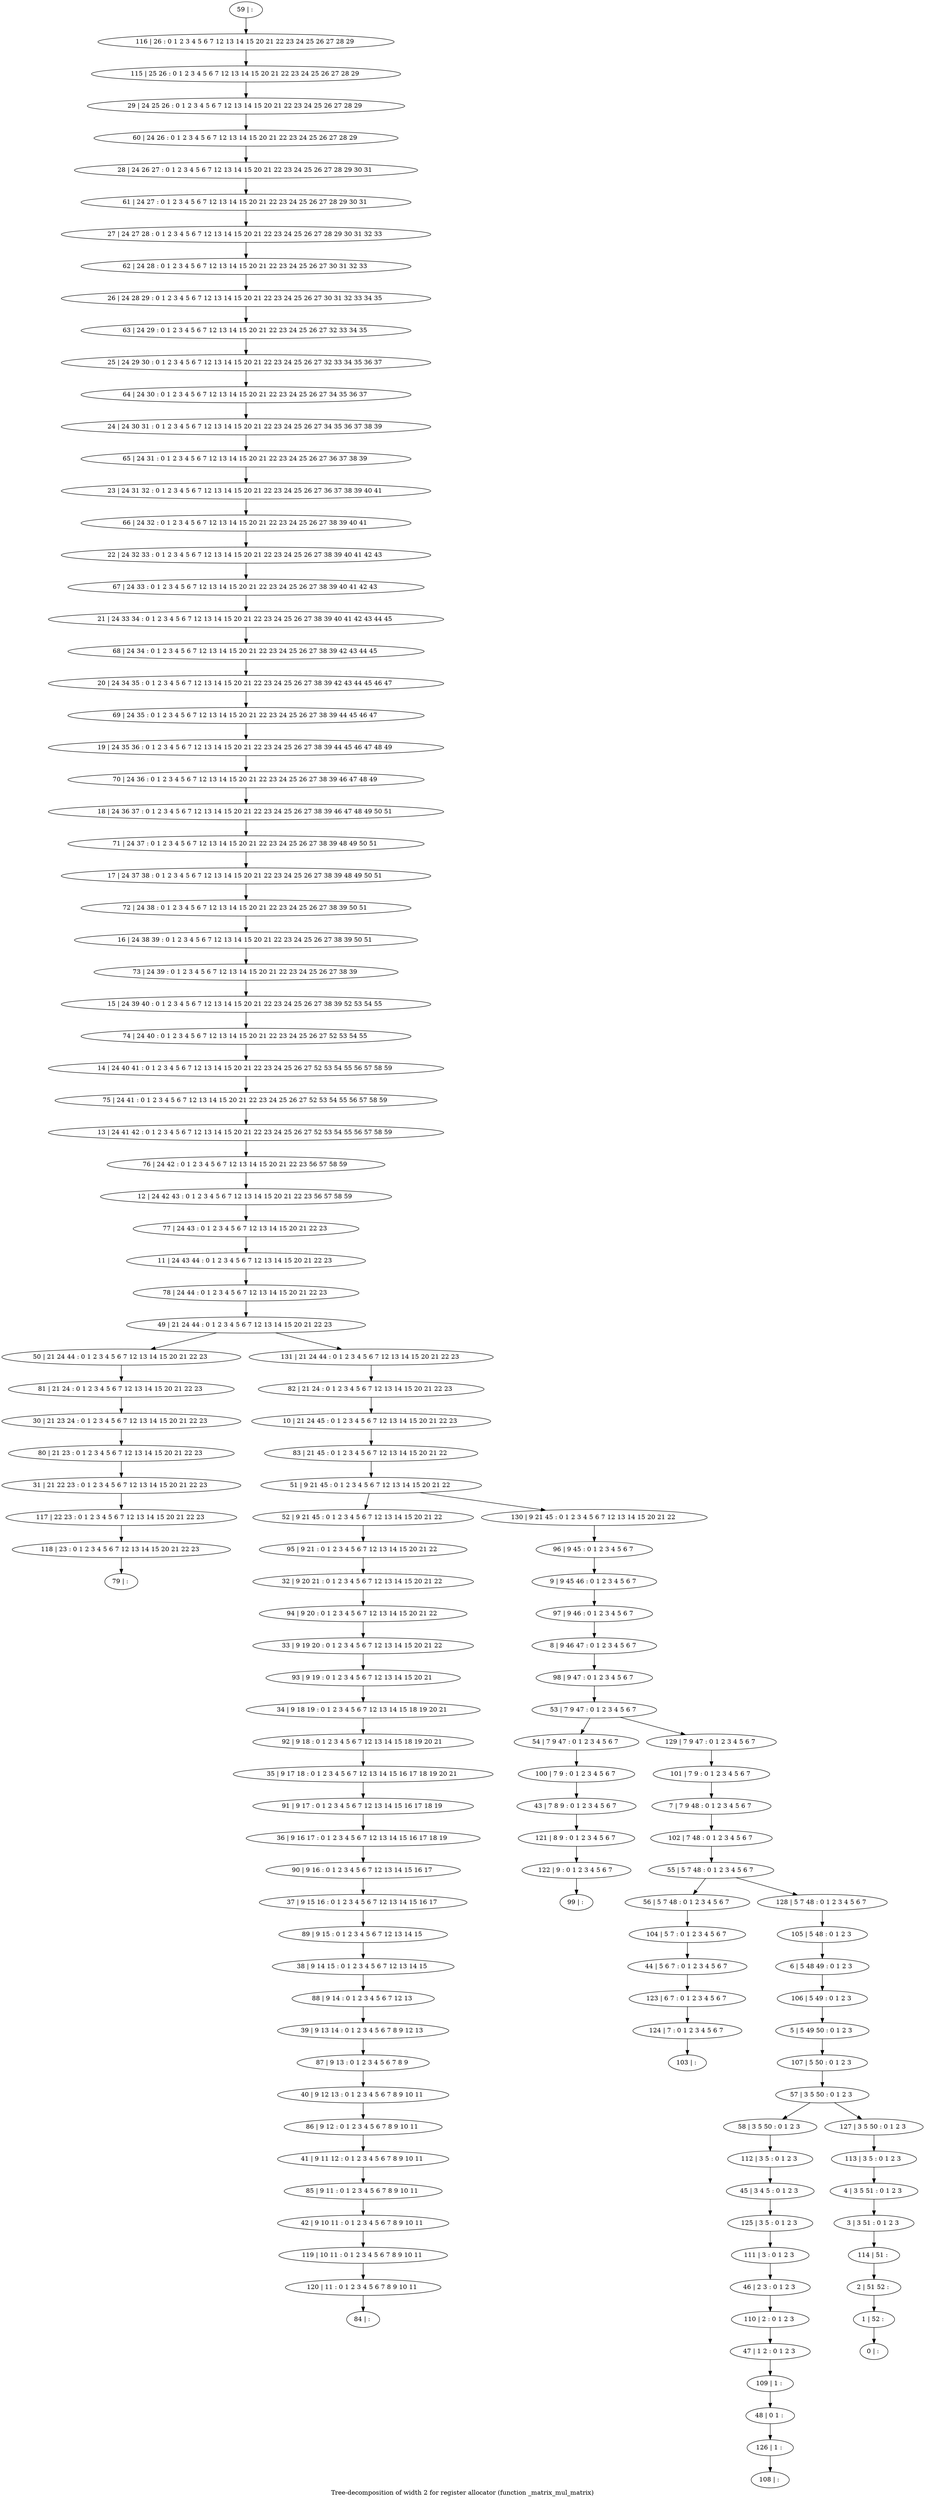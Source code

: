 digraph G {
graph [label="Tree-decomposition of width 2 for register allocator (function _matrix_mul_matrix)"]
0[label="0 | : "];
1[label="1 | 52 : "];
2[label="2 | 51 52 : "];
3[label="3 | 3 51 : 0 1 2 3 "];
4[label="4 | 3 5 51 : 0 1 2 3 "];
5[label="5 | 5 49 50 : 0 1 2 3 "];
6[label="6 | 5 48 49 : 0 1 2 3 "];
7[label="7 | 7 9 48 : 0 1 2 3 4 5 6 7 "];
8[label="8 | 9 46 47 : 0 1 2 3 4 5 6 7 "];
9[label="9 | 9 45 46 : 0 1 2 3 4 5 6 7 "];
10[label="10 | 21 24 45 : 0 1 2 3 4 5 6 7 12 13 14 15 20 21 22 23 "];
11[label="11 | 24 43 44 : 0 1 2 3 4 5 6 7 12 13 14 15 20 21 22 23 "];
12[label="12 | 24 42 43 : 0 1 2 3 4 5 6 7 12 13 14 15 20 21 22 23 56 57 58 59 "];
13[label="13 | 24 41 42 : 0 1 2 3 4 5 6 7 12 13 14 15 20 21 22 23 24 25 26 27 52 53 54 55 56 57 58 59 "];
14[label="14 | 24 40 41 : 0 1 2 3 4 5 6 7 12 13 14 15 20 21 22 23 24 25 26 27 52 53 54 55 56 57 58 59 "];
15[label="15 | 24 39 40 : 0 1 2 3 4 5 6 7 12 13 14 15 20 21 22 23 24 25 26 27 38 39 52 53 54 55 "];
16[label="16 | 24 38 39 : 0 1 2 3 4 5 6 7 12 13 14 15 20 21 22 23 24 25 26 27 38 39 50 51 "];
17[label="17 | 24 37 38 : 0 1 2 3 4 5 6 7 12 13 14 15 20 21 22 23 24 25 26 27 38 39 48 49 50 51 "];
18[label="18 | 24 36 37 : 0 1 2 3 4 5 6 7 12 13 14 15 20 21 22 23 24 25 26 27 38 39 46 47 48 49 50 51 "];
19[label="19 | 24 35 36 : 0 1 2 3 4 5 6 7 12 13 14 15 20 21 22 23 24 25 26 27 38 39 44 45 46 47 48 49 "];
20[label="20 | 24 34 35 : 0 1 2 3 4 5 6 7 12 13 14 15 20 21 22 23 24 25 26 27 38 39 42 43 44 45 46 47 "];
21[label="21 | 24 33 34 : 0 1 2 3 4 5 6 7 12 13 14 15 20 21 22 23 24 25 26 27 38 39 40 41 42 43 44 45 "];
22[label="22 | 24 32 33 : 0 1 2 3 4 5 6 7 12 13 14 15 20 21 22 23 24 25 26 27 38 39 40 41 42 43 "];
23[label="23 | 24 31 32 : 0 1 2 3 4 5 6 7 12 13 14 15 20 21 22 23 24 25 26 27 36 37 38 39 40 41 "];
24[label="24 | 24 30 31 : 0 1 2 3 4 5 6 7 12 13 14 15 20 21 22 23 24 25 26 27 34 35 36 37 38 39 "];
25[label="25 | 24 29 30 : 0 1 2 3 4 5 6 7 12 13 14 15 20 21 22 23 24 25 26 27 32 33 34 35 36 37 "];
26[label="26 | 24 28 29 : 0 1 2 3 4 5 6 7 12 13 14 15 20 21 22 23 24 25 26 27 30 31 32 33 34 35 "];
27[label="27 | 24 27 28 : 0 1 2 3 4 5 6 7 12 13 14 15 20 21 22 23 24 25 26 27 28 29 30 31 32 33 "];
28[label="28 | 24 26 27 : 0 1 2 3 4 5 6 7 12 13 14 15 20 21 22 23 24 25 26 27 28 29 30 31 "];
29[label="29 | 24 25 26 : 0 1 2 3 4 5 6 7 12 13 14 15 20 21 22 23 24 25 26 27 28 29 "];
30[label="30 | 21 23 24 : 0 1 2 3 4 5 6 7 12 13 14 15 20 21 22 23 "];
31[label="31 | 21 22 23 : 0 1 2 3 4 5 6 7 12 13 14 15 20 21 22 23 "];
32[label="32 | 9 20 21 : 0 1 2 3 4 5 6 7 12 13 14 15 20 21 22 "];
33[label="33 | 9 19 20 : 0 1 2 3 4 5 6 7 12 13 14 15 20 21 22 "];
34[label="34 | 9 18 19 : 0 1 2 3 4 5 6 7 12 13 14 15 18 19 20 21 "];
35[label="35 | 9 17 18 : 0 1 2 3 4 5 6 7 12 13 14 15 16 17 18 19 20 21 "];
36[label="36 | 9 16 17 : 0 1 2 3 4 5 6 7 12 13 14 15 16 17 18 19 "];
37[label="37 | 9 15 16 : 0 1 2 3 4 5 6 7 12 13 14 15 16 17 "];
38[label="38 | 9 14 15 : 0 1 2 3 4 5 6 7 12 13 14 15 "];
39[label="39 | 9 13 14 : 0 1 2 3 4 5 6 7 8 9 12 13 "];
40[label="40 | 9 12 13 : 0 1 2 3 4 5 6 7 8 9 10 11 "];
41[label="41 | 9 11 12 : 0 1 2 3 4 5 6 7 8 9 10 11 "];
42[label="42 | 9 10 11 : 0 1 2 3 4 5 6 7 8 9 10 11 "];
43[label="43 | 7 8 9 : 0 1 2 3 4 5 6 7 "];
44[label="44 | 5 6 7 : 0 1 2 3 4 5 6 7 "];
45[label="45 | 3 4 5 : 0 1 2 3 "];
46[label="46 | 2 3 : 0 1 2 3 "];
47[label="47 | 1 2 : 0 1 2 3 "];
48[label="48 | 0 1 : "];
49[label="49 | 21 24 44 : 0 1 2 3 4 5 6 7 12 13 14 15 20 21 22 23 "];
50[label="50 | 21 24 44 : 0 1 2 3 4 5 6 7 12 13 14 15 20 21 22 23 "];
51[label="51 | 9 21 45 : 0 1 2 3 4 5 6 7 12 13 14 15 20 21 22 "];
52[label="52 | 9 21 45 : 0 1 2 3 4 5 6 7 12 13 14 15 20 21 22 "];
53[label="53 | 7 9 47 : 0 1 2 3 4 5 6 7 "];
54[label="54 | 7 9 47 : 0 1 2 3 4 5 6 7 "];
55[label="55 | 5 7 48 : 0 1 2 3 4 5 6 7 "];
56[label="56 | 5 7 48 : 0 1 2 3 4 5 6 7 "];
57[label="57 | 3 5 50 : 0 1 2 3 "];
58[label="58 | 3 5 50 : 0 1 2 3 "];
59[label="59 | : "];
60[label="60 | 24 26 : 0 1 2 3 4 5 6 7 12 13 14 15 20 21 22 23 24 25 26 27 28 29 "];
61[label="61 | 24 27 : 0 1 2 3 4 5 6 7 12 13 14 15 20 21 22 23 24 25 26 27 28 29 30 31 "];
62[label="62 | 24 28 : 0 1 2 3 4 5 6 7 12 13 14 15 20 21 22 23 24 25 26 27 30 31 32 33 "];
63[label="63 | 24 29 : 0 1 2 3 4 5 6 7 12 13 14 15 20 21 22 23 24 25 26 27 32 33 34 35 "];
64[label="64 | 24 30 : 0 1 2 3 4 5 6 7 12 13 14 15 20 21 22 23 24 25 26 27 34 35 36 37 "];
65[label="65 | 24 31 : 0 1 2 3 4 5 6 7 12 13 14 15 20 21 22 23 24 25 26 27 36 37 38 39 "];
66[label="66 | 24 32 : 0 1 2 3 4 5 6 7 12 13 14 15 20 21 22 23 24 25 26 27 38 39 40 41 "];
67[label="67 | 24 33 : 0 1 2 3 4 5 6 7 12 13 14 15 20 21 22 23 24 25 26 27 38 39 40 41 42 43 "];
68[label="68 | 24 34 : 0 1 2 3 4 5 6 7 12 13 14 15 20 21 22 23 24 25 26 27 38 39 42 43 44 45 "];
69[label="69 | 24 35 : 0 1 2 3 4 5 6 7 12 13 14 15 20 21 22 23 24 25 26 27 38 39 44 45 46 47 "];
70[label="70 | 24 36 : 0 1 2 3 4 5 6 7 12 13 14 15 20 21 22 23 24 25 26 27 38 39 46 47 48 49 "];
71[label="71 | 24 37 : 0 1 2 3 4 5 6 7 12 13 14 15 20 21 22 23 24 25 26 27 38 39 48 49 50 51 "];
72[label="72 | 24 38 : 0 1 2 3 4 5 6 7 12 13 14 15 20 21 22 23 24 25 26 27 38 39 50 51 "];
73[label="73 | 24 39 : 0 1 2 3 4 5 6 7 12 13 14 15 20 21 22 23 24 25 26 27 38 39 "];
74[label="74 | 24 40 : 0 1 2 3 4 5 6 7 12 13 14 15 20 21 22 23 24 25 26 27 52 53 54 55 "];
75[label="75 | 24 41 : 0 1 2 3 4 5 6 7 12 13 14 15 20 21 22 23 24 25 26 27 52 53 54 55 56 57 58 59 "];
76[label="76 | 24 42 : 0 1 2 3 4 5 6 7 12 13 14 15 20 21 22 23 56 57 58 59 "];
77[label="77 | 24 43 : 0 1 2 3 4 5 6 7 12 13 14 15 20 21 22 23 "];
78[label="78 | 24 44 : 0 1 2 3 4 5 6 7 12 13 14 15 20 21 22 23 "];
79[label="79 | : "];
80[label="80 | 21 23 : 0 1 2 3 4 5 6 7 12 13 14 15 20 21 22 23 "];
81[label="81 | 21 24 : 0 1 2 3 4 5 6 7 12 13 14 15 20 21 22 23 "];
82[label="82 | 21 24 : 0 1 2 3 4 5 6 7 12 13 14 15 20 21 22 23 "];
83[label="83 | 21 45 : 0 1 2 3 4 5 6 7 12 13 14 15 20 21 22 "];
84[label="84 | : "];
85[label="85 | 9 11 : 0 1 2 3 4 5 6 7 8 9 10 11 "];
86[label="86 | 9 12 : 0 1 2 3 4 5 6 7 8 9 10 11 "];
87[label="87 | 9 13 : 0 1 2 3 4 5 6 7 8 9 "];
88[label="88 | 9 14 : 0 1 2 3 4 5 6 7 12 13 "];
89[label="89 | 9 15 : 0 1 2 3 4 5 6 7 12 13 14 15 "];
90[label="90 | 9 16 : 0 1 2 3 4 5 6 7 12 13 14 15 16 17 "];
91[label="91 | 9 17 : 0 1 2 3 4 5 6 7 12 13 14 15 16 17 18 19 "];
92[label="92 | 9 18 : 0 1 2 3 4 5 6 7 12 13 14 15 18 19 20 21 "];
93[label="93 | 9 19 : 0 1 2 3 4 5 6 7 12 13 14 15 20 21 "];
94[label="94 | 9 20 : 0 1 2 3 4 5 6 7 12 13 14 15 20 21 22 "];
95[label="95 | 9 21 : 0 1 2 3 4 5 6 7 12 13 14 15 20 21 22 "];
96[label="96 | 9 45 : 0 1 2 3 4 5 6 7 "];
97[label="97 | 9 46 : 0 1 2 3 4 5 6 7 "];
98[label="98 | 9 47 : 0 1 2 3 4 5 6 7 "];
99[label="99 | : "];
100[label="100 | 7 9 : 0 1 2 3 4 5 6 7 "];
101[label="101 | 7 9 : 0 1 2 3 4 5 6 7 "];
102[label="102 | 7 48 : 0 1 2 3 4 5 6 7 "];
103[label="103 | : "];
104[label="104 | 5 7 : 0 1 2 3 4 5 6 7 "];
105[label="105 | 5 48 : 0 1 2 3 "];
106[label="106 | 5 49 : 0 1 2 3 "];
107[label="107 | 5 50 : 0 1 2 3 "];
108[label="108 | : "];
109[label="109 | 1 : "];
110[label="110 | 2 : 0 1 2 3 "];
111[label="111 | 3 : 0 1 2 3 "];
112[label="112 | 3 5 : 0 1 2 3 "];
113[label="113 | 3 5 : 0 1 2 3 "];
114[label="114 | 51 : "];
115[label="115 | 25 26 : 0 1 2 3 4 5 6 7 12 13 14 15 20 21 22 23 24 25 26 27 28 29 "];
116[label="116 | 26 : 0 1 2 3 4 5 6 7 12 13 14 15 20 21 22 23 24 25 26 27 28 29 "];
117[label="117 | 22 23 : 0 1 2 3 4 5 6 7 12 13 14 15 20 21 22 23 "];
118[label="118 | 23 : 0 1 2 3 4 5 6 7 12 13 14 15 20 21 22 23 "];
119[label="119 | 10 11 : 0 1 2 3 4 5 6 7 8 9 10 11 "];
120[label="120 | 11 : 0 1 2 3 4 5 6 7 8 9 10 11 "];
121[label="121 | 8 9 : 0 1 2 3 4 5 6 7 "];
122[label="122 | 9 : 0 1 2 3 4 5 6 7 "];
123[label="123 | 6 7 : 0 1 2 3 4 5 6 7 "];
124[label="124 | 7 : 0 1 2 3 4 5 6 7 "];
125[label="125 | 3 5 : 0 1 2 3 "];
126[label="126 | 1 : "];
127[label="127 | 3 5 50 : 0 1 2 3 "];
128[label="128 | 5 7 48 : 0 1 2 3 4 5 6 7 "];
129[label="129 | 7 9 47 : 0 1 2 3 4 5 6 7 "];
130[label="130 | 9 21 45 : 0 1 2 3 4 5 6 7 12 13 14 15 20 21 22 "];
131[label="131 | 21 24 44 : 0 1 2 3 4 5 6 7 12 13 14 15 20 21 22 23 "];
80->31 ;
30->80 ;
81->30 ;
50->81 ;
85->42 ;
41->85 ;
86->41 ;
40->86 ;
87->40 ;
39->87 ;
88->39 ;
38->88 ;
89->38 ;
37->89 ;
90->37 ;
36->90 ;
91->36 ;
35->91 ;
92->35 ;
34->92 ;
93->34 ;
33->93 ;
94->33 ;
32->94 ;
95->32 ;
52->95 ;
100->43 ;
54->100 ;
104->44 ;
56->104 ;
109->48 ;
47->109 ;
110->47 ;
46->110 ;
111->46 ;
112->45 ;
58->112 ;
31->117 ;
118->79 ;
117->118 ;
42->119 ;
120->84 ;
119->120 ;
43->121 ;
122->99 ;
121->122 ;
44->123 ;
124->103 ;
123->124 ;
125->111 ;
45->125 ;
126->108 ;
48->126 ;
59->116 ;
116->115 ;
115->29 ;
29->60 ;
60->28 ;
28->61 ;
61->27 ;
27->62 ;
62->26 ;
26->63 ;
63->25 ;
25->64 ;
64->24 ;
24->65 ;
65->23 ;
23->66 ;
66->22 ;
22->67 ;
67->21 ;
21->68 ;
68->20 ;
20->69 ;
69->19 ;
19->70 ;
70->18 ;
18->71 ;
71->17 ;
17->72 ;
72->16 ;
16->73 ;
73->15 ;
15->74 ;
74->14 ;
14->75 ;
75->13 ;
13->76 ;
76->12 ;
12->77 ;
77->11 ;
11->78 ;
78->49 ;
82->10 ;
10->83 ;
83->51 ;
96->9 ;
9->97 ;
97->8 ;
8->98 ;
98->53 ;
101->7 ;
7->102 ;
102->55 ;
105->6 ;
6->106 ;
106->5 ;
5->107 ;
107->57 ;
113->4 ;
4->3 ;
3->114 ;
114->2 ;
2->1 ;
1->0 ;
127->113 ;
128->105 ;
129->101 ;
130->96 ;
131->82 ;
57->58 ;
57->127 ;
55->56 ;
55->128 ;
53->54 ;
53->129 ;
51->52 ;
51->130 ;
49->50 ;
49->131 ;
}
